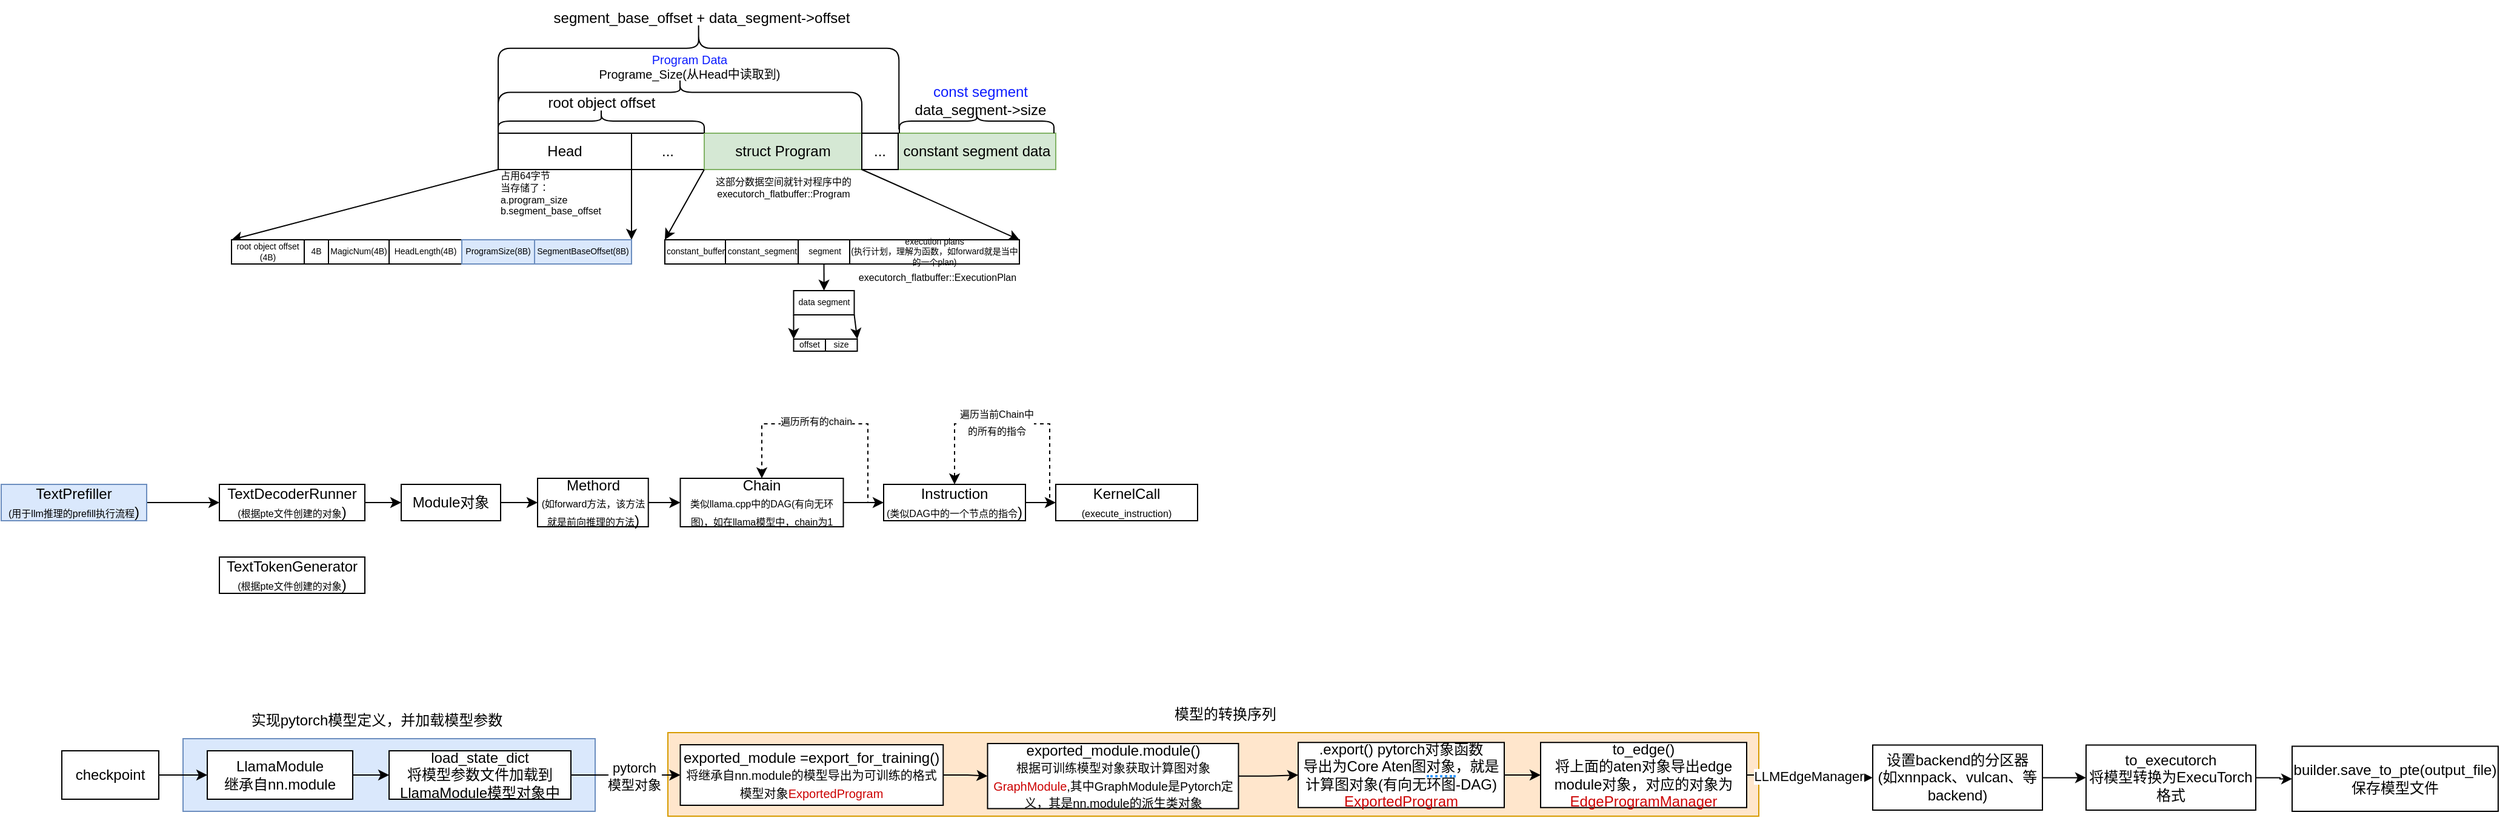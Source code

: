 <mxfile version="26.0.11">
  <diagram name="第 1 页" id="AbzxflRWPjA4LKSI205R">
    <mxGraphModel dx="2261" dy="841" grid="1" gridSize="10" guides="1" tooltips="1" connect="1" arrows="1" fold="1" page="1" pageScale="1" pageWidth="827" pageHeight="1169" math="0" shadow="0">
      <root>
        <mxCell id="0" />
        <mxCell id="1" parent="0" />
        <mxCell id="Pcyh52-nce5U-sSyR8mO-98" value="" style="rounded=0;whiteSpace=wrap;html=1;fillColor=#ffe6cc;strokeColor=#d79b00;" parent="1" vertex="1">
          <mxGeometry x="210" y="775" width="900" height="69" as="geometry" />
        </mxCell>
        <mxCell id="Pcyh52-nce5U-sSyR8mO-82" value="" style="rounded=0;whiteSpace=wrap;html=1;fillColor=#dae8fc;strokeColor=#6c8ebf;" parent="1" vertex="1">
          <mxGeometry x="-190" y="780" width="340" height="60" as="geometry" />
        </mxCell>
        <mxCell id="Pcyh52-nce5U-sSyR8mO-43" value="" style="shape=curlyBracket;whiteSpace=wrap;html=1;rounded=1;labelPosition=left;verticalLabelPosition=middle;align=right;verticalAlign=middle;rotation=90;size=0.25;" parent="1" vertex="1">
          <mxGeometry x="190.64" y="66.87" width="89.37" height="330.63" as="geometry" />
        </mxCell>
        <mxCell id="Pcyh52-nce5U-sSyR8mO-1" value="..." style="rounded=0;whiteSpace=wrap;html=1;" parent="1" vertex="1">
          <mxGeometry x="180" y="280" width="60" height="30" as="geometry" />
        </mxCell>
        <mxCell id="Pcyh52-nce5U-sSyR8mO-2" value="struct Program" style="rounded=0;whiteSpace=wrap;html=1;fillColor=#d5e8d4;strokeColor=#82b366;" parent="1" vertex="1">
          <mxGeometry x="240" y="280" width="130" height="30" as="geometry" />
        </mxCell>
        <mxCell id="Pcyh52-nce5U-sSyR8mO-3" value="&lt;div&gt;&lt;font style=&quot;color: rgb(12, 28, 255);&quot;&gt;Program Data&lt;/font&gt;&lt;/div&gt;Programe_Size&lt;span style=&quot;background-color: transparent; color: light-dark(rgb(0, 0, 0), rgb(255, 255, 255));&quot;&gt;(从Head中读取到)&lt;/span&gt;" style="text;strokeColor=none;align=center;fillColor=none;html=1;verticalAlign=middle;whiteSpace=wrap;rounded=0;fontSize=10;" parent="1" vertex="1">
          <mxGeometry x="137.5" y="220" width="180" height="10" as="geometry" />
        </mxCell>
        <mxCell id="Pcyh52-nce5U-sSyR8mO-4" value="这部分数据空间就针对程序中的executorch_flatbuffer::Program" style="text;strokeColor=none;align=center;fillColor=none;html=1;verticalAlign=middle;whiteSpace=wrap;rounded=0;fontSize=8;" parent="1" vertex="1">
          <mxGeometry x="237.5" y="310" width="135" height="30" as="geometry" />
        </mxCell>
        <mxCell id="Pcyh52-nce5U-sSyR8mO-6" value="Head" style="rounded=0;whiteSpace=wrap;html=1;" parent="1" vertex="1">
          <mxGeometry x="70" y="280" width="110" height="30" as="geometry" />
        </mxCell>
        <mxCell id="Pcyh52-nce5U-sSyR8mO-7" value="占用64字节&lt;div&gt;当存储了：&lt;/div&gt;&lt;div&gt;&lt;span style=&quot;background-color: transparent;&quot;&gt;a.program_size&lt;/span&gt;&lt;/div&gt;&lt;div&gt;&lt;span style=&quot;background-color: transparent;&quot;&gt;b.segment_base_offset&lt;/span&gt;&lt;/div&gt;" style="text;strokeColor=none;align=left;fillColor=none;html=1;verticalAlign=middle;whiteSpace=wrap;rounded=0;fontSize=8;" parent="1" vertex="1">
          <mxGeometry x="70" y="310" width="110" height="40" as="geometry" />
        </mxCell>
        <mxCell id="Pcyh52-nce5U-sSyR8mO-8" value="" style="shape=curlyBracket;whiteSpace=wrap;html=1;rounded=1;labelPosition=left;verticalLabelPosition=middle;align=right;verticalAlign=middle;rotation=90;size=0.25;" parent="1" vertex="1">
          <mxGeometry x="197.5" y="107.5" width="45" height="300" as="geometry" />
        </mxCell>
        <mxCell id="Pcyh52-nce5U-sSyR8mO-18" value="" style="endArrow=classic;html=1;rounded=0;exitX=0;exitY=0;exitDx=0;exitDy=0;entryX=0;entryY=0;entryDx=0;entryDy=0;" parent="1" source="Pcyh52-nce5U-sSyR8mO-7" target="Pcyh52-nce5U-sSyR8mO-10" edge="1">
          <mxGeometry width="50" height="50" relative="1" as="geometry">
            <mxPoint x="-30" y="370" as="sourcePoint" />
            <mxPoint x="20" y="320" as="targetPoint" />
          </mxGeometry>
        </mxCell>
        <mxCell id="Pcyh52-nce5U-sSyR8mO-19" value="" style="endArrow=classic;html=1;rounded=0;exitX=0;exitY=0;exitDx=0;exitDy=0;entryX=1;entryY=0;entryDx=0;entryDy=0;" parent="1" target="Pcyh52-nce5U-sSyR8mO-17" edge="1">
          <mxGeometry width="50" height="50" relative="1" as="geometry">
            <mxPoint x="180" y="310" as="sourcePoint" />
            <mxPoint x="200" y="330" as="targetPoint" />
          </mxGeometry>
        </mxCell>
        <mxCell id="Pcyh52-nce5U-sSyR8mO-10" value="root object offset&lt;div&gt;(4B)&lt;/div&gt;" style="rounded=0;whiteSpace=wrap;html=1;fontSize=7;container=0;" parent="1" vertex="1">
          <mxGeometry x="-150" y="368" width="60" height="20" as="geometry" />
        </mxCell>
        <mxCell id="Pcyh52-nce5U-sSyR8mO-11" value="MagicNum(4B)" style="rounded=0;whiteSpace=wrap;html=1;fontSize=7;container=0;" parent="1" vertex="1">
          <mxGeometry x="-70" y="368" width="50" height="20" as="geometry" />
        </mxCell>
        <mxCell id="Pcyh52-nce5U-sSyR8mO-13" value="HeadLength(4B)" style="rounded=0;whiteSpace=wrap;html=1;fontSize=7;container=0;" parent="1" vertex="1">
          <mxGeometry x="-20" y="368" width="60" height="20" as="geometry" />
        </mxCell>
        <mxCell id="Pcyh52-nce5U-sSyR8mO-16" value="ProgramSize(8B)" style="rounded=0;whiteSpace=wrap;html=1;fontSize=7;fillColor=#dae8fc;strokeColor=#6c8ebf;container=0;" parent="1" vertex="1">
          <mxGeometry x="40" y="368" width="60" height="20" as="geometry" />
        </mxCell>
        <mxCell id="Pcyh52-nce5U-sSyR8mO-17" value="SegmentBaseOffset(8B)" style="rounded=0;whiteSpace=wrap;html=1;fontSize=7;fillColor=#dae8fc;strokeColor=#6c8ebf;container=0;" parent="1" vertex="1">
          <mxGeometry x="100" y="368" width="80" height="20" as="geometry" />
        </mxCell>
        <mxCell id="Pcyh52-nce5U-sSyR8mO-27" value="4B" style="rounded=0;whiteSpace=wrap;html=1;fontSize=7;container=0;" parent="1" vertex="1">
          <mxGeometry x="-90" y="368" width="20" height="20" as="geometry" />
        </mxCell>
        <mxCell id="Pcyh52-nce5U-sSyR8mO-29" value="" style="shape=curlyBracket;whiteSpace=wrap;html=1;rounded=1;labelPosition=left;verticalLabelPosition=middle;align=right;verticalAlign=middle;rotation=90;" parent="1" vertex="1">
          <mxGeometry x="145" y="185" width="20" height="170" as="geometry" />
        </mxCell>
        <mxCell id="Pcyh52-nce5U-sSyR8mO-30" value="root object offset" style="text;strokeColor=none;align=center;fillColor=none;html=1;verticalAlign=middle;whiteSpace=wrap;rounded=0;" parent="1" vertex="1">
          <mxGeometry x="102.5" y="240" width="105" height="30" as="geometry" />
        </mxCell>
        <mxCell id="Pcyh52-nce5U-sSyR8mO-32" value="constant_segment" style="rounded=0;whiteSpace=wrap;html=1;fontSize=7;container=0;" parent="1" vertex="1">
          <mxGeometry x="257.5" y="368" width="60" height="20" as="geometry" />
        </mxCell>
        <mxCell id="Pcyh52-nce5U-sSyR8mO-33" value="constant_buffer" style="rounded=0;whiteSpace=wrap;html=1;fontSize=7;container=0;" parent="1" vertex="1">
          <mxGeometry x="207.5" y="368" width="50" height="20" as="geometry" />
        </mxCell>
        <mxCell id="Pcyh52-nce5U-sSyR8mO-36" style="edgeStyle=orthogonalEdgeStyle;rounded=0;orthogonalLoop=1;jettySize=auto;html=1;exitX=0.5;exitY=1;exitDx=0;exitDy=0;curved=1;" parent="1" source="Pcyh52-nce5U-sSyR8mO-34" target="Pcyh52-nce5U-sSyR8mO-35" edge="1">
          <mxGeometry relative="1" as="geometry" />
        </mxCell>
        <mxCell id="Pcyh52-nce5U-sSyR8mO-34" value="segment" style="rounded=0;whiteSpace=wrap;html=1;fontSize=7;container=0;" parent="1" vertex="1">
          <mxGeometry x="317.5" y="368" width="42.5" height="20" as="geometry" />
        </mxCell>
        <mxCell id="Pcyh52-nce5U-sSyR8mO-35" value="data segment" style="rounded=0;whiteSpace=wrap;html=1;fontSize=7;container=0;" parent="1" vertex="1">
          <mxGeometry x="313.75" y="410" width="50" height="20" as="geometry" />
        </mxCell>
        <mxCell id="Pcyh52-nce5U-sSyR8mO-37" value="" style="endArrow=classic;html=1;rounded=0;exitX=1;exitY=1;exitDx=0;exitDy=0;entryX=0;entryY=0;entryDx=0;entryDy=0;" parent="1" source="Pcyh52-nce5U-sSyR8mO-1" target="Pcyh52-nce5U-sSyR8mO-33" edge="1">
          <mxGeometry width="50" height="50" relative="1" as="geometry">
            <mxPoint x="190" y="460" as="sourcePoint" />
            <mxPoint x="240" y="410" as="targetPoint" />
          </mxGeometry>
        </mxCell>
        <mxCell id="Pcyh52-nce5U-sSyR8mO-38" value="" style="endArrow=classic;html=1;rounded=0;exitX=1;exitY=1;exitDx=0;exitDy=0;entryX=1;entryY=0;entryDx=0;entryDy=0;" parent="1" source="Pcyh52-nce5U-sSyR8mO-2" target="Pcyh52-nce5U-sSyR8mO-51" edge="1">
          <mxGeometry width="50" height="50" relative="1" as="geometry">
            <mxPoint x="230" y="420" as="sourcePoint" />
            <mxPoint x="280" y="370" as="targetPoint" />
          </mxGeometry>
        </mxCell>
        <mxCell id="Pcyh52-nce5U-sSyR8mO-39" value="offset" style="rounded=0;whiteSpace=wrap;html=1;fontSize=7;container=0;" parent="1" vertex="1">
          <mxGeometry x="313.75" y="450" width="26.25" height="10" as="geometry" />
        </mxCell>
        <mxCell id="Pcyh52-nce5U-sSyR8mO-41" value="constant segment data" style="rounded=0;whiteSpace=wrap;html=1;fillColor=#d5e8d4;strokeColor=#82b366;" parent="1" vertex="1">
          <mxGeometry x="400" y="280" width="130" height="30" as="geometry" />
        </mxCell>
        <mxCell id="Pcyh52-nce5U-sSyR8mO-42" value="..." style="rounded=0;whiteSpace=wrap;html=1;" parent="1" vertex="1">
          <mxGeometry x="370" y="280" width="30" height="30" as="geometry" />
        </mxCell>
        <mxCell id="Pcyh52-nce5U-sSyR8mO-44" value="segment_base_offset + data_segment-&amp;gt;offset" style="text;strokeColor=none;align=center;fillColor=none;html=1;verticalAlign=middle;whiteSpace=wrap;rounded=0;" parent="1" vertex="1">
          <mxGeometry x="102.5" y="170" width="270" height="30" as="geometry" />
        </mxCell>
        <mxCell id="Pcyh52-nce5U-sSyR8mO-45" value="size" style="rounded=0;whiteSpace=wrap;html=1;fontSize=7;container=0;" parent="1" vertex="1">
          <mxGeometry x="340" y="450" width="26.25" height="10" as="geometry" />
        </mxCell>
        <mxCell id="Pcyh52-nce5U-sSyR8mO-47" value="" style="endArrow=classic;html=1;rounded=0;exitX=0;exitY=1;exitDx=0;exitDy=0;entryX=0;entryY=0;entryDx=0;entryDy=0;" parent="1" source="Pcyh52-nce5U-sSyR8mO-35" target="Pcyh52-nce5U-sSyR8mO-39" edge="1">
          <mxGeometry width="50" height="50" relative="1" as="geometry">
            <mxPoint x="230" y="480" as="sourcePoint" />
            <mxPoint x="280" y="430" as="targetPoint" />
          </mxGeometry>
        </mxCell>
        <mxCell id="Pcyh52-nce5U-sSyR8mO-48" value="" style="endArrow=classic;html=1;rounded=0;exitX=1;exitY=1;exitDx=0;exitDy=0;entryX=1;entryY=0;entryDx=0;entryDy=0;" parent="1" source="Pcyh52-nce5U-sSyR8mO-35" target="Pcyh52-nce5U-sSyR8mO-45" edge="1">
          <mxGeometry width="50" height="50" relative="1" as="geometry">
            <mxPoint x="324" y="440" as="sourcePoint" />
            <mxPoint x="324" y="460" as="targetPoint" />
          </mxGeometry>
        </mxCell>
        <mxCell id="Pcyh52-nce5U-sSyR8mO-49" value="" style="shape=curlyBracket;whiteSpace=wrap;html=1;rounded=1;labelPosition=left;verticalLabelPosition=middle;align=right;verticalAlign=middle;rotation=90;" parent="1" vertex="1">
          <mxGeometry x="454.75" y="206.25" width="20" height="127.5" as="geometry" />
        </mxCell>
        <mxCell id="Pcyh52-nce5U-sSyR8mO-50" value="&lt;div&gt;&lt;span style=&quot;background-color: transparent;&quot;&gt;&lt;font style=&quot;color: light-dark(rgb(12, 28, 255), rgb(255, 255, 255));&quot;&gt;const segment&lt;/font&gt;&lt;/span&gt;&lt;/div&gt;&lt;div&gt;&lt;span style=&quot;background-color: transparent; color: light-dark(rgb(0, 0, 0), rgb(255, 255, 255));&quot;&gt;data_segment-&amp;gt;size&lt;/span&gt;&lt;/div&gt;" style="text;strokeColor=none;align=center;fillColor=none;html=1;verticalAlign=middle;whiteSpace=wrap;rounded=0;" parent="1" vertex="1">
          <mxGeometry x="403" y="238" width="130" height="30" as="geometry" />
        </mxCell>
        <mxCell id="Pcyh52-nce5U-sSyR8mO-51" value="execution plans&lt;div&gt;(执行计划，理解为函数，如forward就是当中的一个plan)&lt;/div&gt;" style="rounded=0;whiteSpace=wrap;html=1;fontSize=7;container=0;" parent="1" vertex="1">
          <mxGeometry x="360" y="368" width="140" height="20" as="geometry" />
        </mxCell>
        <mxCell id="Pcyh52-nce5U-sSyR8mO-52" value="executorch_flatbuffer::ExecutionPlan" style="text;strokeColor=none;align=center;fillColor=none;html=1;verticalAlign=middle;whiteSpace=wrap;rounded=0;fontSize=8;" parent="1" vertex="1">
          <mxGeometry x="360" y="388" width="145" height="22" as="geometry" />
        </mxCell>
        <mxCell id="Pcyh52-nce5U-sSyR8mO-55" value="" style="edgeStyle=orthogonalEdgeStyle;rounded=0;orthogonalLoop=1;jettySize=auto;html=1;" parent="1" source="Pcyh52-nce5U-sSyR8mO-53" target="Pcyh52-nce5U-sSyR8mO-54" edge="1">
          <mxGeometry relative="1" as="geometry" />
        </mxCell>
        <mxCell id="Pcyh52-nce5U-sSyR8mO-59" value="" style="edgeStyle=orthogonalEdgeStyle;rounded=0;orthogonalLoop=1;jettySize=auto;html=1;startArrow=classic;startFill=1;endArrow=none;" parent="1" source="Pcyh52-nce5U-sSyR8mO-53" target="Pcyh52-nce5U-sSyR8mO-58" edge="1">
          <mxGeometry relative="1" as="geometry" />
        </mxCell>
        <mxCell id="Pcyh52-nce5U-sSyR8mO-53" value="Methord&lt;div&gt;&lt;font style=&quot;font-size: 8px;&quot;&gt;(如forward方法，该方法就是前向推理的方法&lt;/font&gt;)&lt;/div&gt;" style="rounded=0;whiteSpace=wrap;html=1;" parent="1" vertex="1">
          <mxGeometry x="102.5" y="565" width="91.36" height="40" as="geometry" />
        </mxCell>
        <mxCell id="Pcyh52-nce5U-sSyR8mO-57" value="" style="edgeStyle=orthogonalEdgeStyle;rounded=0;orthogonalLoop=1;jettySize=auto;html=1;" parent="1" source="Pcyh52-nce5U-sSyR8mO-54" target="Pcyh52-nce5U-sSyR8mO-56" edge="1">
          <mxGeometry relative="1" as="geometry" />
        </mxCell>
        <mxCell id="Pcyh52-nce5U-sSyR8mO-54" value="Chain&lt;div&gt;&lt;font style=&quot;font-size: 8px;&quot;&gt;类似llama.cpp中的DAG(有向无环图)，如在llama模型中，chain为1&lt;/font&gt;&lt;/div&gt;" style="rounded=0;whiteSpace=wrap;html=1;" parent="1" vertex="1">
          <mxGeometry x="220.25" y="565" width="134.5" height="40" as="geometry" />
        </mxCell>
        <mxCell id="Pcyh52-nce5U-sSyR8mO-61" value="" style="edgeStyle=orthogonalEdgeStyle;rounded=0;orthogonalLoop=1;jettySize=auto;html=1;" parent="1" source="Pcyh52-nce5U-sSyR8mO-56" target="Pcyh52-nce5U-sSyR8mO-60" edge="1">
          <mxGeometry relative="1" as="geometry" />
        </mxCell>
        <mxCell id="Pcyh52-nce5U-sSyR8mO-56" value="Instruction&lt;div&gt;&lt;font style=&quot;font-size: 8px;&quot;&gt;(类似DAG中的一个节点的指令&lt;/font&gt;)&lt;/div&gt;" style="rounded=0;whiteSpace=wrap;html=1;" parent="1" vertex="1">
          <mxGeometry x="388" y="570" width="117" height="30" as="geometry" />
        </mxCell>
        <mxCell id="Pcyh52-nce5U-sSyR8mO-67" value="" style="edgeStyle=orthogonalEdgeStyle;rounded=0;orthogonalLoop=1;jettySize=auto;html=1;startArrow=classic;startFill=1;endArrow=none;" parent="1" source="Pcyh52-nce5U-sSyR8mO-58" target="Pcyh52-nce5U-sSyR8mO-66" edge="1">
          <mxGeometry relative="1" as="geometry" />
        </mxCell>
        <mxCell id="Pcyh52-nce5U-sSyR8mO-58" value="Module对象" style="rounded=0;whiteSpace=wrap;html=1;" parent="1" vertex="1">
          <mxGeometry x="-10" y="570" width="82" height="30" as="geometry" />
        </mxCell>
        <mxCell id="Pcyh52-nce5U-sSyR8mO-60" value="KernelCall&lt;div&gt;&lt;font style=&quot;font-size: 8px;&quot;&gt;(execute_instruction)&lt;/font&gt;&lt;/div&gt;" style="rounded=0;whiteSpace=wrap;html=1;" parent="1" vertex="1">
          <mxGeometry x="530" y="570" width="117" height="30" as="geometry" />
        </mxCell>
        <mxCell id="Pcyh52-nce5U-sSyR8mO-62" style="edgeStyle=orthogonalEdgeStyle;rounded=0;orthogonalLoop=1;jettySize=auto;html=1;exitX=1;exitY=0.5;exitDx=0;exitDy=0;entryX=0.5;entryY=0;entryDx=0;entryDy=0;dashed=1;" parent="1" source="Pcyh52-nce5U-sSyR8mO-54" target="Pcyh52-nce5U-sSyR8mO-54" edge="1">
          <mxGeometry relative="1" as="geometry">
            <Array as="points">
              <mxPoint x="375" y="585" />
              <mxPoint x="375" y="520" />
              <mxPoint x="287" y="520" />
            </Array>
          </mxGeometry>
        </mxCell>
        <mxCell id="Pcyh52-nce5U-sSyR8mO-64" value="&lt;font&gt;遍历所有的chain&lt;/font&gt;" style="edgeLabel;html=1;align=center;verticalAlign=middle;resizable=0;points=[];fontSize=8;" parent="Pcyh52-nce5U-sSyR8mO-62" vertex="1" connectable="0">
          <mxGeometry x="0.179" y="-2" relative="1" as="geometry">
            <mxPoint as="offset" />
          </mxGeometry>
        </mxCell>
        <mxCell id="Pcyh52-nce5U-sSyR8mO-63" style="edgeStyle=orthogonalEdgeStyle;rounded=0;orthogonalLoop=1;jettySize=auto;html=1;exitX=1;exitY=0.5;exitDx=0;exitDy=0;entryX=0.5;entryY=0;entryDx=0;entryDy=0;dashed=1;" parent="1" source="Pcyh52-nce5U-sSyR8mO-56" target="Pcyh52-nce5U-sSyR8mO-56" edge="1">
          <mxGeometry relative="1" as="geometry">
            <Array as="points">
              <mxPoint x="525" y="585" />
              <mxPoint x="525" y="520" />
              <mxPoint x="447" y="520" />
            </Array>
          </mxGeometry>
        </mxCell>
        <mxCell id="Pcyh52-nce5U-sSyR8mO-65" value="&lt;font style=&quot;font-size: 8px;&quot;&gt;遍历当前Chain中&lt;/font&gt;&lt;div&gt;&lt;font style=&quot;font-size: 8px;&quot;&gt;的所有的指令&lt;/font&gt;&lt;/div&gt;" style="edgeLabel;html=1;align=center;verticalAlign=middle;resizable=0;points=[];" parent="Pcyh52-nce5U-sSyR8mO-63" vertex="1" connectable="0">
          <mxGeometry x="0.208" y="-2" relative="1" as="geometry">
            <mxPoint as="offset" />
          </mxGeometry>
        </mxCell>
        <mxCell id="Pcyh52-nce5U-sSyR8mO-69" value="" style="edgeStyle=orthogonalEdgeStyle;rounded=0;orthogonalLoop=1;jettySize=auto;html=1;startArrow=classic;startFill=1;endArrow=none;entryX=1;entryY=0.5;entryDx=0;entryDy=0;" parent="1" source="Pcyh52-nce5U-sSyR8mO-66" target="Pcyh52-nce5U-sSyR8mO-70" edge="1">
          <mxGeometry relative="1" as="geometry">
            <mxPoint x="-240" y="585" as="targetPoint" />
          </mxGeometry>
        </mxCell>
        <mxCell id="Pcyh52-nce5U-sSyR8mO-66" value="TextDecoderRunner&lt;div&gt;&lt;font style=&quot;font-size: 8px;&quot;&gt;(根据pte文件创建的对象&lt;/font&gt;)&lt;/div&gt;" style="rounded=0;whiteSpace=wrap;html=1;" parent="1" vertex="1">
          <mxGeometry x="-160" y="570" width="120" height="30" as="geometry" />
        </mxCell>
        <mxCell id="Pcyh52-nce5U-sSyR8mO-70" value="TextPrefiller&lt;div&gt;&lt;font style=&quot;font-size: 8px;&quot;&gt;(用于llm推理的prefill执行流程&lt;/font&gt;)&lt;/div&gt;" style="rounded=0;whiteSpace=wrap;html=1;fillColor=#dae8fc;strokeColor=#6c8ebf;" parent="1" vertex="1">
          <mxGeometry x="-340" y="570" width="120" height="30" as="geometry" />
        </mxCell>
        <mxCell id="Pcyh52-nce5U-sSyR8mO-72" value="TextTokenGenerator&lt;div&gt;&lt;font style=&quot;font-size: 8px;&quot;&gt;(根据pte文件创建的对象&lt;/font&gt;)&lt;/div&gt;" style="rounded=0;whiteSpace=wrap;html=1;" parent="1" vertex="1">
          <mxGeometry x="-160" y="630" width="120" height="30" as="geometry" />
        </mxCell>
        <mxCell id="Pcyh52-nce5U-sSyR8mO-77" value="" style="edgeStyle=orthogonalEdgeStyle;rounded=0;orthogonalLoop=1;jettySize=auto;html=1;" parent="1" source="Pcyh52-nce5U-sSyR8mO-73" target="Pcyh52-nce5U-sSyR8mO-76" edge="1">
          <mxGeometry relative="1" as="geometry" />
        </mxCell>
        <mxCell id="Pcyh52-nce5U-sSyR8mO-73" value="checkpoint" style="rounded=0;whiteSpace=wrap;html=1;" parent="1" vertex="1">
          <mxGeometry x="-290" y="790" width="80" height="40" as="geometry" />
        </mxCell>
        <mxCell id="Pcyh52-nce5U-sSyR8mO-79" value="" style="edgeStyle=orthogonalEdgeStyle;rounded=0;orthogonalLoop=1;jettySize=auto;html=1;" parent="1" source="Pcyh52-nce5U-sSyR8mO-76" target="Pcyh52-nce5U-sSyR8mO-78" edge="1">
          <mxGeometry relative="1" as="geometry" />
        </mxCell>
        <mxCell id="Pcyh52-nce5U-sSyR8mO-76" value="LlamaModule&lt;div&gt;继承自nn.module&lt;/div&gt;" style="rounded=0;whiteSpace=wrap;html=1;" parent="1" vertex="1">
          <mxGeometry x="-170" y="790" width="120" height="40" as="geometry" />
        </mxCell>
        <mxCell id="Pcyh52-nce5U-sSyR8mO-81" value="" style="edgeStyle=orthogonalEdgeStyle;rounded=0;orthogonalLoop=1;jettySize=auto;html=1;" parent="1" source="Pcyh52-nce5U-sSyR8mO-78" target="Pcyh52-nce5U-sSyR8mO-80" edge="1">
          <mxGeometry relative="1" as="geometry" />
        </mxCell>
        <mxCell id="Pcyh52-nce5U-sSyR8mO-84" value="pytorch&lt;div&gt;模型对象&lt;/div&gt;" style="edgeLabel;html=1;align=center;verticalAlign=middle;resizable=0;points=[];" parent="Pcyh52-nce5U-sSyR8mO-81" vertex="1" connectable="0">
          <mxGeometry x="0.137" y="-1" relative="1" as="geometry">
            <mxPoint as="offset" />
          </mxGeometry>
        </mxCell>
        <mxCell id="Pcyh52-nce5U-sSyR8mO-78" value="load_state_dict&lt;div&gt;将模型参数文件加载到LlamaModule模型对象中&lt;/div&gt;" style="rounded=0;whiteSpace=wrap;html=1;" parent="1" vertex="1">
          <mxGeometry x="-20" y="790" width="150" height="40" as="geometry" />
        </mxCell>
        <mxCell id="Pcyh52-nce5U-sSyR8mO-86" value="" style="edgeStyle=orthogonalEdgeStyle;rounded=0;orthogonalLoop=1;jettySize=auto;html=1;" parent="1" source="Pcyh52-nce5U-sSyR8mO-80" target="Pcyh52-nce5U-sSyR8mO-85" edge="1">
          <mxGeometry relative="1" as="geometry" />
        </mxCell>
        <mxCell id="Pcyh52-nce5U-sSyR8mO-80" value="exported_module =export_for_training()&lt;div&gt;&lt;font style=&quot;font-size: 10px;&quot;&gt;将继承自nn.module的模型导出为可训练的格式模型对象&lt;font style=&quot;color: rgb(204, 0, 0);&quot;&gt;ExportedProgram&lt;/font&gt;&lt;/font&gt;&lt;/div&gt;" style="rounded=0;whiteSpace=wrap;html=1;" parent="1" vertex="1">
          <mxGeometry x="220.25" y="785" width="216.88" height="50" as="geometry" />
        </mxCell>
        <mxCell id="Pcyh52-nce5U-sSyR8mO-83" value="实现pytorch模型定义，并加载模型参数" style="text;strokeColor=none;align=center;fillColor=none;html=1;verticalAlign=middle;whiteSpace=wrap;rounded=0;" parent="1" vertex="1">
          <mxGeometry x="-170" y="750" width="280" height="30" as="geometry" />
        </mxCell>
        <mxCell id="Pcyh52-nce5U-sSyR8mO-88" value="" style="edgeStyle=orthogonalEdgeStyle;rounded=0;orthogonalLoop=1;jettySize=auto;html=1;" parent="1" source="Pcyh52-nce5U-sSyR8mO-85" target="Pcyh52-nce5U-sSyR8mO-87" edge="1">
          <mxGeometry relative="1" as="geometry" />
        </mxCell>
        <mxCell id="Pcyh52-nce5U-sSyR8mO-85" value="exported_module.module()&lt;div&gt;&lt;font style=&quot;font-size: 10px;&quot;&gt;根据可训练模型对象获取计算图对象&lt;font style=&quot;color: rgb(204, 0, 0);&quot;&gt;GraphModule&lt;/font&gt;,其中GraphModule是Pytorch定义，其是nn.module的派生类对象&lt;/font&gt;&lt;/div&gt;" style="rounded=0;whiteSpace=wrap;html=1;" parent="1" vertex="1">
          <mxGeometry x="473.75" y="784" width="207" height="53.75" as="geometry" />
        </mxCell>
        <mxCell id="Pcyh52-nce5U-sSyR8mO-90" value="" style="edgeStyle=orthogonalEdgeStyle;rounded=0;orthogonalLoop=1;jettySize=auto;html=1;" parent="1" source="Pcyh52-nce5U-sSyR8mO-87" target="Pcyh52-nce5U-sSyR8mO-89" edge="1">
          <mxGeometry relative="1" as="geometry" />
        </mxCell>
        <mxCell id="Pcyh52-nce5U-sSyR8mO-87" value=".export() pytorch对象函数&lt;div&gt;导出为Core Aten图&lt;span style=&quot;cursor: pointer; border-bottom: 2px dotted rgb(51, 153, 255);&quot; data-kimi-recommend=&quot;false&quot; data-kimi-disabled=&quot;false&quot; data-kimi-id=&quot;1738562308412&quot;&gt;对象&lt;/span&gt;，就是计算图对象(有向无环图-DAG)&lt;/div&gt;&lt;div&gt;&lt;font style=&quot;color: rgb(204, 0, 0);&quot;&gt;ExportedProgram&lt;/font&gt;&lt;/div&gt;" style="rounded=0;whiteSpace=wrap;html=1;" parent="1" vertex="1">
          <mxGeometry x="730" y="783.12" width="170" height="53.75" as="geometry" />
        </mxCell>
        <mxCell id="Pcyh52-nce5U-sSyR8mO-92" value="" style="edgeStyle=orthogonalEdgeStyle;rounded=0;orthogonalLoop=1;jettySize=auto;html=1;" parent="1" source="Pcyh52-nce5U-sSyR8mO-89" target="Pcyh52-nce5U-sSyR8mO-91" edge="1">
          <mxGeometry relative="1" as="geometry" />
        </mxCell>
        <mxCell id="Pcyh52-nce5U-sSyR8mO-93" value="LLMEdgeManager" style="edgeLabel;html=1;align=center;verticalAlign=middle;resizable=0;points=[];" parent="Pcyh52-nce5U-sSyR8mO-92" vertex="1" connectable="0">
          <mxGeometry x="-0.226" y="1" relative="1" as="geometry">
            <mxPoint x="10" y="2" as="offset" />
          </mxGeometry>
        </mxCell>
        <mxCell id="Pcyh52-nce5U-sSyR8mO-89" value="to_edge()&lt;div&gt;将上面的aten对象导出edge module对象，对应的对象为&lt;font style=&quot;color: rgb(204, 0, 0);&quot;&gt;EdgeProgramManager&lt;/font&gt;&lt;/div&gt;" style="rounded=0;whiteSpace=wrap;html=1;" parent="1" vertex="1">
          <mxGeometry x="930" y="783.12" width="170" height="53.75" as="geometry" />
        </mxCell>
        <mxCell id="Pcyh52-nce5U-sSyR8mO-95" value="" style="edgeStyle=orthogonalEdgeStyle;rounded=0;orthogonalLoop=1;jettySize=auto;html=1;" parent="1" source="Pcyh52-nce5U-sSyR8mO-91" target="Pcyh52-nce5U-sSyR8mO-94" edge="1">
          <mxGeometry relative="1" as="geometry" />
        </mxCell>
        <mxCell id="Pcyh52-nce5U-sSyR8mO-91" value="设置backend的分区器&lt;div&gt;(如xnnpack、vulcan、等backend)&lt;/div&gt;" style="rounded=0;whiteSpace=wrap;html=1;" parent="1" vertex="1">
          <mxGeometry x="1204" y="785.25" width="140" height="53.75" as="geometry" />
        </mxCell>
        <mxCell id="Pcyh52-nce5U-sSyR8mO-97" value="" style="edgeStyle=orthogonalEdgeStyle;rounded=0;orthogonalLoop=1;jettySize=auto;html=1;" parent="1" source="Pcyh52-nce5U-sSyR8mO-94" target="Pcyh52-nce5U-sSyR8mO-96" edge="1">
          <mxGeometry relative="1" as="geometry" />
        </mxCell>
        <mxCell id="Pcyh52-nce5U-sSyR8mO-94" value="&lt;div&gt;&lt;span style=&quot;background-color: transparent;&quot;&gt;to_executorch&lt;/span&gt;&lt;/div&gt;&lt;div&gt;&lt;span style=&quot;background-color: transparent; color: light-dark(rgb(0, 0, 0), rgb(255, 255, 255));&quot;&gt;将模型转换为ExecuTorch格式&lt;/span&gt;&lt;/div&gt;" style="rounded=0;whiteSpace=wrap;html=1;" parent="1" vertex="1">
          <mxGeometry x="1380" y="785.25" width="140" height="53.75" as="geometry" />
        </mxCell>
        <mxCell id="Pcyh52-nce5U-sSyR8mO-96" value="builder.save_to_pte(output_file)&lt;div&gt;保存模型文件&lt;/div&gt;" style="rounded=0;whiteSpace=wrap;html=1;" parent="1" vertex="1">
          <mxGeometry x="1550" y="786.25" width="170" height="53.75" as="geometry" />
        </mxCell>
        <mxCell id="Pcyh52-nce5U-sSyR8mO-99" value="模型的转换序列" style="text;strokeColor=none;align=center;fillColor=none;html=1;verticalAlign=middle;whiteSpace=wrap;rounded=0;" parent="1" vertex="1">
          <mxGeometry x="530" y="745" width="280" height="30" as="geometry" />
        </mxCell>
      </root>
    </mxGraphModel>
  </diagram>
</mxfile>
